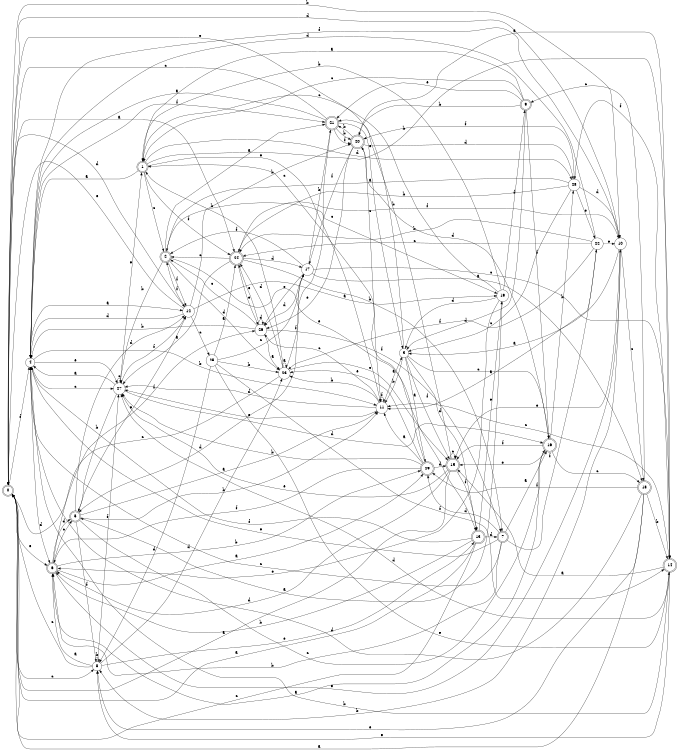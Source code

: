 digraph n24_6 {
__start0 [label="" shape="none"];

rankdir=LR;
size="8,5";

s0 [style="rounded,filled", color="black", fillcolor="white" shape="doublecircle", label="0"];
s1 [style="rounded,filled", color="black", fillcolor="white" shape="doublecircle", label="1"];
s2 [style="rounded,filled", color="black", fillcolor="white" shape="doublecircle", label="2"];
s3 [style="filled", color="black", fillcolor="white" shape="circle", label="3"];
s4 [style="filled", color="black", fillcolor="white" shape="circle", label="4"];
s5 [style="rounded,filled", color="black", fillcolor="white" shape="doublecircle", label="5"];
s6 [style="rounded,filled", color="black", fillcolor="white" shape="doublecircle", label="6"];
s7 [style="rounded,filled", color="black", fillcolor="white" shape="doublecircle", label="7"];
s8 [style="filled", color="black", fillcolor="white" shape="circle", label="8"];
s9 [style="rounded,filled", color="black", fillcolor="white" shape="doublecircle", label="9"];
s10 [style="filled", color="black", fillcolor="white" shape="circle", label="10"];
s11 [style="filled", color="black", fillcolor="white" shape="circle", label="11"];
s12 [style="filled", color="black", fillcolor="white" shape="circle", label="12"];
s13 [style="rounded,filled", color="black", fillcolor="white" shape="doublecircle", label="13"];
s14 [style="rounded,filled", color="black", fillcolor="white" shape="doublecircle", label="14"];
s15 [style="rounded,filled", color="black", fillcolor="white" shape="doublecircle", label="15"];
s16 [style="rounded,filled", color="black", fillcolor="white" shape="doublecircle", label="16"];
s17 [style="filled", color="black", fillcolor="white" shape="circle", label="17"];
s18 [style="rounded,filled", color="black", fillcolor="white" shape="doublecircle", label="18"];
s19 [style="filled", color="black", fillcolor="white" shape="circle", label="19"];
s20 [style="rounded,filled", color="black", fillcolor="white" shape="doublecircle", label="20"];
s21 [style="rounded,filled", color="black", fillcolor="white" shape="doublecircle", label="21"];
s22 [style="filled", color="black", fillcolor="white" shape="circle", label="22"];
s23 [style="filled", color="black", fillcolor="white" shape="circle", label="23"];
s24 [style="rounded,filled", color="black", fillcolor="white" shape="doublecircle", label="24"];
s25 [style="filled", color="black", fillcolor="white" shape="circle", label="25"];
s26 [style="filled", color="black", fillcolor="white" shape="circle", label="26"];
s27 [style="filled", color="black", fillcolor="white" shape="circle", label="27"];
s28 [style="filled", color="black", fillcolor="white" shape="circle", label="28"];
s29 [style="rounded,filled", color="black", fillcolor="white" shape="doublecircle", label="29"];
s0 -> s24 [label="a"];
s0 -> s10 [label="b"];
s0 -> s8 [label="c"];
s0 -> s12 [label="d"];
s0 -> s6 [label="e"];
s0 -> s4 [label="f"];
s1 -> s4 [label="a"];
s1 -> s14 [label="b"];
s1 -> s2 [label="c"];
s1 -> s28 [label="d"];
s1 -> s11 [label="e"];
s1 -> s24 [label="f"];
s2 -> s21 [label="a"];
s2 -> s27 [label="b"];
s2 -> s19 [label="c"];
s2 -> s23 [label="d"];
s2 -> s13 [label="e"];
s2 -> s12 [label="f"];
s3 -> s29 [label="a"];
s3 -> s11 [label="b"];
s3 -> s16 [label="c"];
s3 -> s13 [label="d"];
s3 -> s0 [label="e"];
s3 -> s15 [label="f"];
s4 -> s12 [label="a"];
s4 -> s11 [label="b"];
s4 -> s27 [label="c"];
s4 -> s6 [label="d"];
s4 -> s27 [label="e"];
s4 -> s21 [label="f"];
s5 -> s11 [label="a"];
s5 -> s11 [label="b"];
s5 -> s16 [label="c"];
s5 -> s12 [label="d"];
s5 -> s12 [label="e"];
s5 -> s8 [label="f"];
s6 -> s29 [label="a"];
s6 -> s29 [label="b"];
s6 -> s5 [label="c"];
s6 -> s5 [label="d"];
s6 -> s10 [label="e"];
s6 -> s26 [label="f"];
s7 -> s16 [label="a"];
s7 -> s6 [label="b"];
s7 -> s4 [label="c"];
s7 -> s29 [label="d"];
s7 -> s4 [label="e"];
s7 -> s22 [label="f"];
s8 -> s6 [label="a"];
s8 -> s8 [label="b"];
s8 -> s0 [label="c"];
s8 -> s23 [label="d"];
s8 -> s13 [label="e"];
s8 -> s27 [label="f"];
s9 -> s1 [label="a"];
s9 -> s20 [label="b"];
s9 -> s1 [label="c"];
s9 -> s3 [label="d"];
s9 -> s21 [label="e"];
s9 -> s16 [label="f"];
s10 -> s3 [label="a"];
s10 -> s8 [label="b"];
s10 -> s18 [label="c"];
s10 -> s0 [label="d"];
s10 -> s15 [label="e"];
s10 -> s4 [label="f"];
s11 -> s3 [label="a"];
s11 -> s23 [label="b"];
s11 -> s26 [label="c"];
s11 -> s27 [label="d"];
s11 -> s27 [label="e"];
s11 -> s11 [label="f"];
s12 -> s19 [label="a"];
s12 -> s20 [label="b"];
s12 -> s25 [label="c"];
s12 -> s4 [label="d"];
s12 -> s0 [label="e"];
s12 -> s2 [label="f"];
s13 -> s0 [label="a"];
s13 -> s6 [label="b"];
s13 -> s0 [label="c"];
s13 -> s7 [label="d"];
s13 -> s19 [label="e"];
s13 -> s4 [label="f"];
s14 -> s15 [label="a"];
s14 -> s4 [label="b"];
s14 -> s11 [label="c"];
s14 -> s27 [label="d"];
s14 -> s8 [label="e"];
s14 -> s28 [label="f"];
s15 -> s0 [label="a"];
s15 -> s21 [label="b"];
s15 -> s15 [label="c"];
s15 -> s6 [label="d"];
s15 -> s27 [label="e"];
s15 -> s13 [label="f"];
s16 -> s6 [label="a"];
s16 -> s28 [label="b"];
s16 -> s18 [label="c"];
s16 -> s20 [label="d"];
s16 -> s15 [label="e"];
s16 -> s15 [label="f"];
s17 -> s18 [label="a"];
s17 -> s21 [label="b"];
s17 -> s14 [label="c"];
s17 -> s26 [label="d"];
s17 -> s26 [label="e"];
s17 -> s2 [label="f"];
s18 -> s0 [label="a"];
s18 -> s14 [label="b"];
s18 -> s9 [label="c"];
s18 -> s4 [label="d"];
s18 -> s8 [label="e"];
s18 -> s29 [label="f"];
s19 -> s5 [label="a"];
s19 -> s1 [label="b"];
s19 -> s1 [label="c"];
s19 -> s3 [label="d"];
s19 -> s6 [label="e"];
s19 -> s9 [label="f"];
s20 -> s14 [label="a"];
s20 -> s21 [label="b"];
s20 -> s11 [label="c"];
s20 -> s28 [label="d"];
s20 -> s26 [label="e"];
s20 -> s17 [label="f"];
s21 -> s4 [label="a"];
s21 -> s20 [label="b"];
s21 -> s0 [label="c"];
s21 -> s5 [label="d"];
s21 -> s3 [label="e"];
s21 -> s20 [label="f"];
s22 -> s11 [label="a"];
s22 -> s24 [label="b"];
s22 -> s24 [label="c"];
s22 -> s4 [label="d"];
s22 -> s10 [label="e"];
s22 -> s23 [label="f"];
s23 -> s23 [label="a"];
s23 -> s1 [label="b"];
s23 -> s0 [label="c"];
s23 -> s24 [label="d"];
s23 -> s15 [label="e"];
s23 -> s17 [label="f"];
s24 -> s27 [label="a"];
s24 -> s7 [label="b"];
s24 -> s2 [label="c"];
s24 -> s17 [label="d"];
s24 -> s26 [label="e"];
s24 -> s10 [label="f"];
s25 -> s24 [label="a"];
s25 -> s23 [label="b"];
s25 -> s17 [label="c"];
s25 -> s8 [label="d"];
s25 -> s14 [label="e"];
s25 -> s14 [label="f"];
s26 -> s23 [label="a"];
s26 -> s4 [label="b"];
s26 -> s2 [label="c"];
s26 -> s26 [label="d"];
s26 -> s24 [label="e"];
s26 -> s7 [label="f"];
s27 -> s4 [label="a"];
s27 -> s5 [label="b"];
s27 -> s27 [label="c"];
s27 -> s16 [label="d"];
s27 -> s1 [label="e"];
s27 -> s12 [label="f"];
s28 -> s2 [label="a"];
s28 -> s24 [label="b"];
s28 -> s3 [label="c"];
s28 -> s10 [label="d"];
s28 -> s22 [label="e"];
s28 -> s20 [label="f"];
s29 -> s11 [label="a"];
s29 -> s27 [label="b"];
s29 -> s1 [label="c"];
s29 -> s15 [label="d"];
s29 -> s23 [label="e"];
s29 -> s6 [label="f"];

}